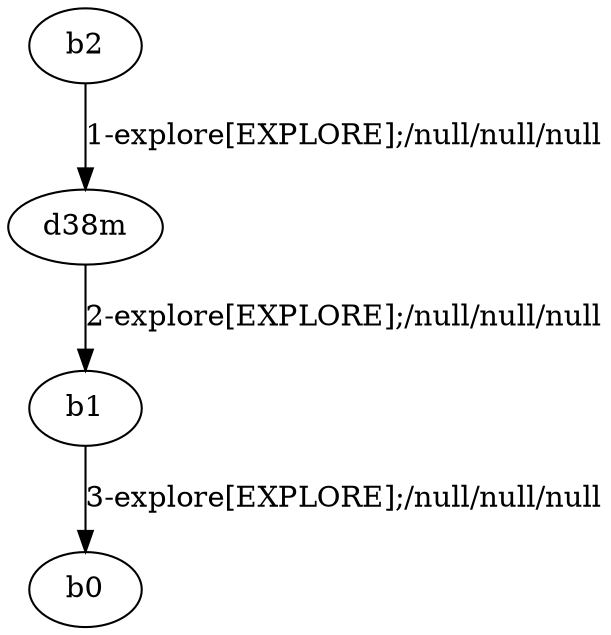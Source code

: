 # Total number of goals covered by this test: 1
# b1 --> b0

digraph g {
"b2" -> "d38m" [label = "1-explore[EXPLORE];/null/null/null"];
"d38m" -> "b1" [label = "2-explore[EXPLORE];/null/null/null"];
"b1" -> "b0" [label = "3-explore[EXPLORE];/null/null/null"];
}